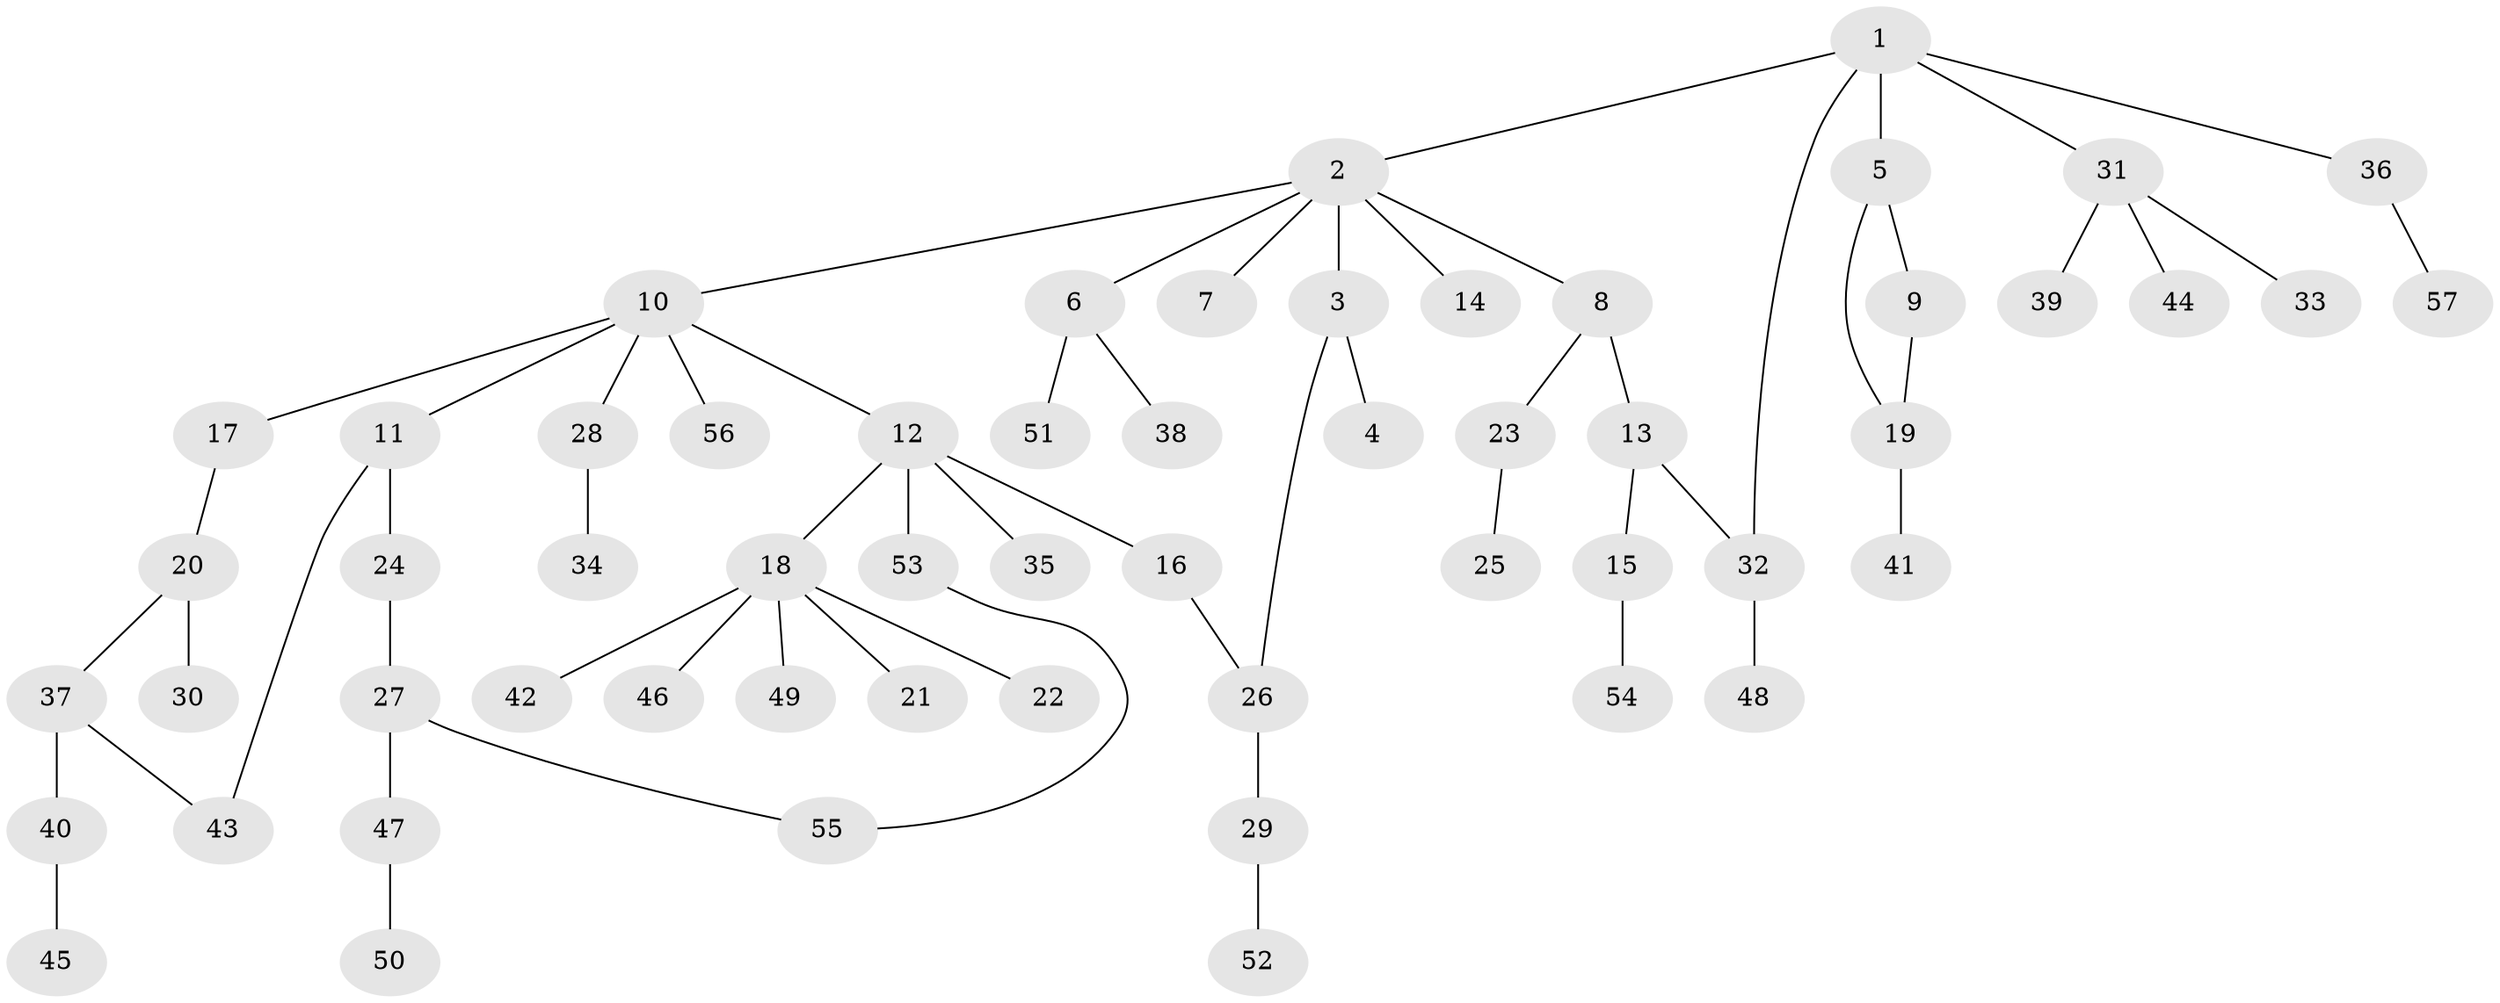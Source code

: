 // coarse degree distribution, {5: 0.07692307692307693, 8: 0.02564102564102564, 2: 0.23076923076923078, 1: 0.48717948717948717, 6: 0.02564102564102564, 3: 0.15384615384615385}
// Generated by graph-tools (version 1.1) at 2025/23/03/03/25 07:23:31]
// undirected, 57 vertices, 61 edges
graph export_dot {
graph [start="1"]
  node [color=gray90,style=filled];
  1;
  2;
  3;
  4;
  5;
  6;
  7;
  8;
  9;
  10;
  11;
  12;
  13;
  14;
  15;
  16;
  17;
  18;
  19;
  20;
  21;
  22;
  23;
  24;
  25;
  26;
  27;
  28;
  29;
  30;
  31;
  32;
  33;
  34;
  35;
  36;
  37;
  38;
  39;
  40;
  41;
  42;
  43;
  44;
  45;
  46;
  47;
  48;
  49;
  50;
  51;
  52;
  53;
  54;
  55;
  56;
  57;
  1 -- 2;
  1 -- 5;
  1 -- 31;
  1 -- 36;
  1 -- 32;
  2 -- 3;
  2 -- 6;
  2 -- 7;
  2 -- 8;
  2 -- 10;
  2 -- 14;
  3 -- 4;
  3 -- 26;
  5 -- 9;
  5 -- 19;
  6 -- 38;
  6 -- 51;
  8 -- 13;
  8 -- 23;
  9 -- 19;
  10 -- 11;
  10 -- 12;
  10 -- 17;
  10 -- 28;
  10 -- 56;
  11 -- 24;
  11 -- 43;
  12 -- 16;
  12 -- 18;
  12 -- 35;
  12 -- 53;
  13 -- 15;
  13 -- 32;
  15 -- 54;
  16 -- 26;
  17 -- 20;
  18 -- 21;
  18 -- 22;
  18 -- 42;
  18 -- 46;
  18 -- 49;
  19 -- 41;
  20 -- 30;
  20 -- 37;
  23 -- 25;
  24 -- 27;
  26 -- 29;
  27 -- 47;
  27 -- 55;
  28 -- 34;
  29 -- 52;
  31 -- 33;
  31 -- 39;
  31 -- 44;
  32 -- 48;
  36 -- 57;
  37 -- 40;
  37 -- 43;
  40 -- 45;
  47 -- 50;
  53 -- 55;
}
